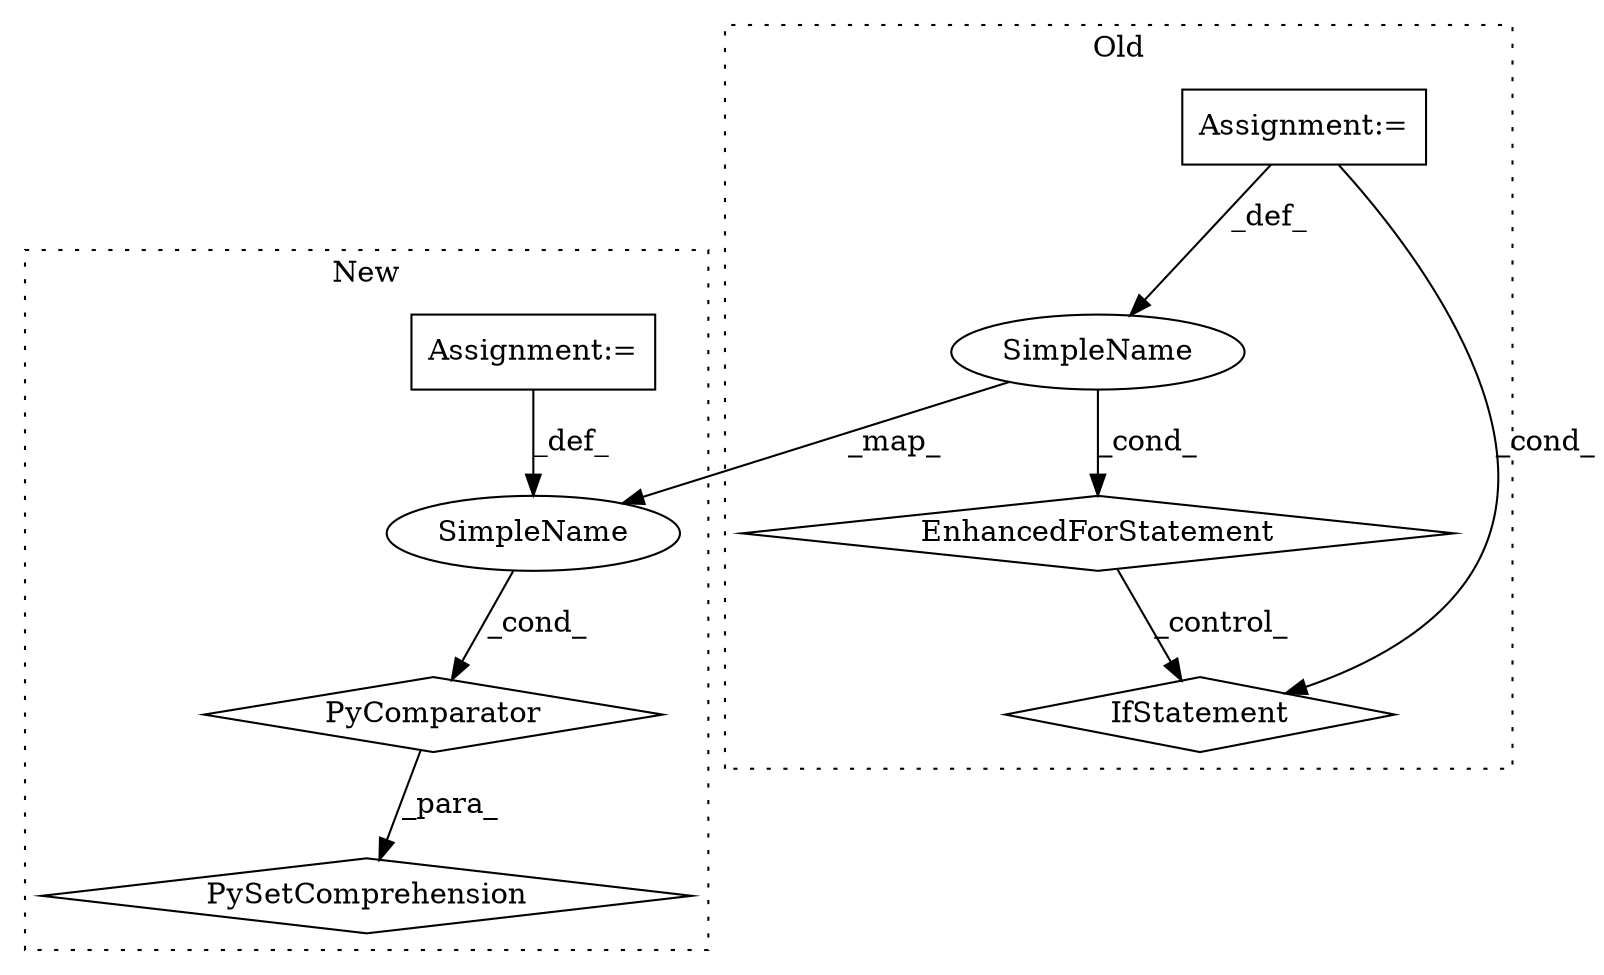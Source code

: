 digraph G {
subgraph cluster0 {
1 [label="IfStatement" a="25" s="10367,10396" l="4,2" shape="diamond"];
5 [label="Assignment:=" a="7" s="10279,10355" l="57,2" shape="box"];
6 [label="EnhancedForStatement" a="70" s="10279,10355" l="57,2" shape="diamond"];
7 [label="SimpleName" a="42" s="10340" l="1" shape="ellipse"];
label = "Old";
style="dotted";
}
subgraph cluster1 {
2 [label="PySetComprehension" a="111" s="10362" l="138" shape="diamond"];
3 [label="Assignment:=" a="7" s="10447" l="45" shape="box"];
4 [label="PyComparator" a="113" s="10447" l="45" shape="diamond"];
8 [label="SimpleName" a="42" s="10450" l="1" shape="ellipse"];
label = "New";
style="dotted";
}
3 -> 8 [label="_def_"];
4 -> 2 [label="_para_"];
5 -> 1 [label="_cond_"];
5 -> 7 [label="_def_"];
6 -> 1 [label="_control_"];
7 -> 6 [label="_cond_"];
7 -> 8 [label="_map_"];
8 -> 4 [label="_cond_"];
}